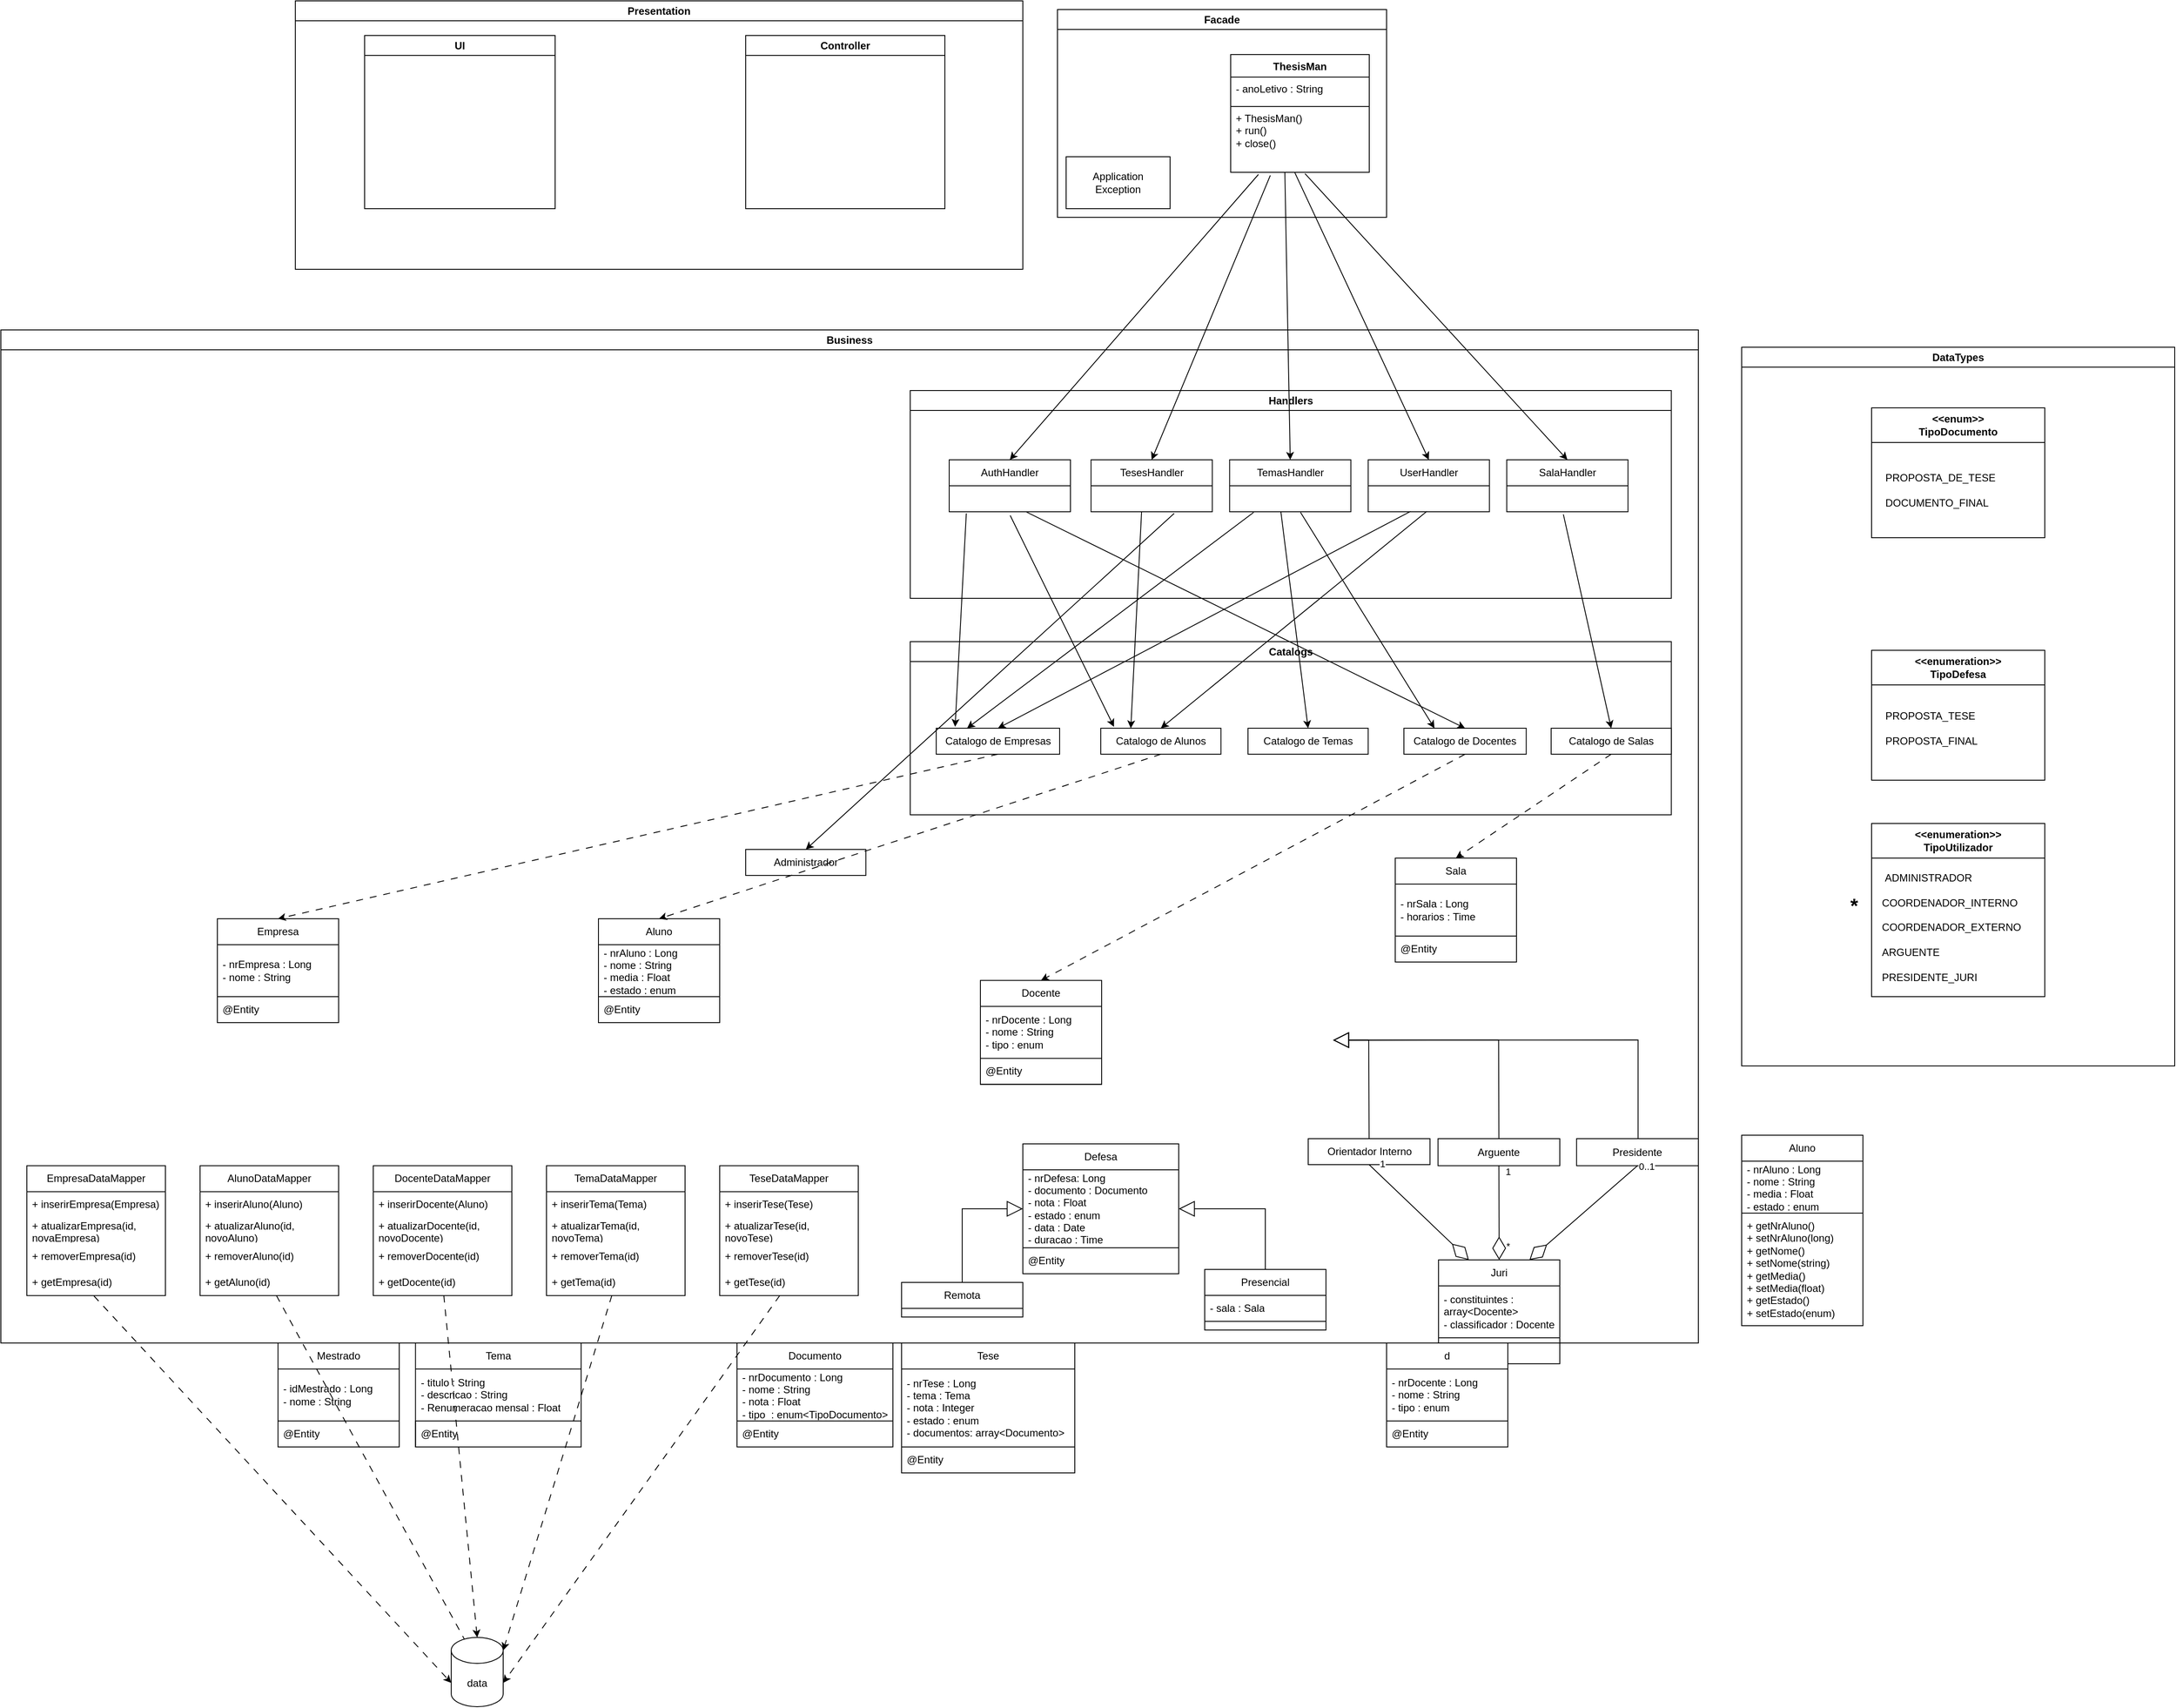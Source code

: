 <?xml version="1.0" encoding="UTF-8"?>
<mxfile version="24.2.1" type="google">
  <diagram id="C5RBs43oDa-KdzZeNtuy" name="Page-1">
    <mxGraphModel dx="2867" dy="1256" grid="1" gridSize="10" guides="1" tooltips="1" connect="1" arrows="1" fold="1" page="1" pageScale="1" pageWidth="827" pageHeight="1169" math="0" shadow="0">
      <root>
        <mxCell id="WIyWlLk6GJQsqaUBKTNV-0" />
        <mxCell id="WIyWlLk6GJQsqaUBKTNV-1" parent="WIyWlLk6GJQsqaUBKTNV-0" />
        <mxCell id="cg7tUdVnF-VotXxQSskF-0" value="Presentation" style="swimlane;whiteSpace=wrap;html=1;startSize=23;" parent="WIyWlLk6GJQsqaUBKTNV-1" vertex="1">
          <mxGeometry x="380" y="30" width="840" height="310" as="geometry" />
        </mxCell>
        <mxCell id="cg7tUdVnF-VotXxQSskF-4" value="UI" style="swimlane;whiteSpace=wrap;html=1;" parent="cg7tUdVnF-VotXxQSskF-0" vertex="1">
          <mxGeometry x="80" y="40" width="220" height="200" as="geometry" />
        </mxCell>
        <mxCell id="cg7tUdVnF-VotXxQSskF-5" value="Controller" style="swimlane;whiteSpace=wrap;html=1;" parent="cg7tUdVnF-VotXxQSskF-0" vertex="1">
          <mxGeometry x="520" y="40" width="230" height="200" as="geometry" />
        </mxCell>
        <mxCell id="cg7tUdVnF-VotXxQSskF-2" value="Business" style="swimlane;whiteSpace=wrap;html=1;" parent="WIyWlLk6GJQsqaUBKTNV-1" vertex="1">
          <mxGeometry x="40" y="410" width="1960" height="1170" as="geometry" />
        </mxCell>
        <mxCell id="un4wLNDL9-NSO7BiMCty-140" value="Administrador" style="rounded=0;whiteSpace=wrap;html=1;" parent="cg7tUdVnF-VotXxQSskF-2" vertex="1">
          <mxGeometry x="860" y="600.0" width="138.75" height="30" as="geometry" />
        </mxCell>
        <mxCell id="un4wLNDL9-NSO7BiMCty-142" value="Orientador Interno" style="rounded=0;whiteSpace=wrap;html=1;" parent="cg7tUdVnF-VotXxQSskF-2" vertex="1">
          <mxGeometry x="1509.52" y="934.0" width="140.62" height="30" as="geometry" />
        </mxCell>
        <mxCell id="un4wLNDL9-NSO7BiMCty-143" value="Arguente" style="whiteSpace=wrap;html=1;" parent="cg7tUdVnF-VotXxQSskF-2" vertex="1">
          <mxGeometry x="1659.38" y="934.0" width="140.62" height="31.25" as="geometry" />
        </mxCell>
        <mxCell id="un4wLNDL9-NSO7BiMCty-150" value="Aluno" style="swimlane;fontStyle=0;childLayout=stackLayout;horizontal=1;startSize=30;horizontalStack=0;resizeParent=1;resizeParentMax=0;resizeLast=0;collapsible=1;marginBottom=0;whiteSpace=wrap;html=1;" parent="cg7tUdVnF-VotXxQSskF-2" vertex="1">
          <mxGeometry x="690" y="680" width="140" height="120" as="geometry" />
        </mxCell>
        <mxCell id="un4wLNDL9-NSO7BiMCty-151" value="- nrAluno : Long&lt;div&gt;- nome : String&lt;br&gt;&lt;/div&gt;&lt;div&gt;- media : Float&lt;/div&gt;&lt;div&gt;- estado : enum&lt;/div&gt;" style="text;strokeColor=none;fillColor=none;align=left;verticalAlign=middle;spacingLeft=4;spacingRight=4;overflow=hidden;points=[[0,0.5],[1,0.5]];portConstraint=eastwest;rotatable=0;whiteSpace=wrap;html=1;" parent="un4wLNDL9-NSO7BiMCty-150" vertex="1">
          <mxGeometry y="30" width="140" height="60" as="geometry" />
        </mxCell>
        <mxCell id="un4wLNDL9-NSO7BiMCty-152" value="@Entity" style="text;strokeColor=default;fillColor=none;align=left;verticalAlign=middle;spacingLeft=4;spacingRight=4;overflow=hidden;points=[[0,0.5],[1,0.5]];portConstraint=eastwest;rotatable=0;whiteSpace=wrap;html=1;" parent="un4wLNDL9-NSO7BiMCty-150" vertex="1">
          <mxGeometry y="90" width="140" height="30" as="geometry" />
        </mxCell>
        <mxCell id="un4wLNDL9-NSO7BiMCty-200" value="" style="endArrow=block;endSize=16;endFill=0;html=1;rounded=0;entryX=1;entryY=0.5;entryDx=0;entryDy=0;exitX=0.5;exitY=0;exitDx=0;exitDy=0;" parent="cg7tUdVnF-VotXxQSskF-2" source="un4wLNDL9-NSO7BiMCty-142" edge="1">
          <mxGeometry width="160" relative="1" as="geometry">
            <mxPoint x="948.75" y="615.25" as="sourcePoint" />
            <mxPoint x="1538.13" y="820.25" as="targetPoint" />
            <Array as="points">
              <mxPoint x="1579.38" y="820.0" />
            </Array>
          </mxGeometry>
        </mxCell>
        <mxCell id="un4wLNDL9-NSO7BiMCty-201" value="" style="endArrow=block;endSize=16;endFill=0;html=1;rounded=0;exitX=0.5;exitY=0;exitDx=0;exitDy=0;entryX=1;entryY=0.5;entryDx=0;entryDy=0;" parent="cg7tUdVnF-VotXxQSskF-2" source="un4wLNDL9-NSO7BiMCty-143" edge="1">
          <mxGeometry width="160" relative="1" as="geometry">
            <mxPoint x="1578.13" y="796.5" as="sourcePoint" />
            <mxPoint x="1538.13" y="820.25" as="targetPoint" />
            <Array as="points">
              <mxPoint x="1729.38" y="820.0" />
            </Array>
          </mxGeometry>
        </mxCell>
        <mxCell id="un4wLNDL9-NSO7BiMCty-235" value="" style="endArrow=block;endSize=16;endFill=0;html=1;rounded=0;entryX=0;entryY=0.5;entryDx=0;entryDy=0;exitX=0.5;exitY=0;exitDx=0;exitDy=0;" parent="cg7tUdVnF-VotXxQSskF-2" source="5E4sveDXwJBhGhA54_ks-21" target="y6I8Ez0Fc16lEV5r8Xa5-22" edge="1">
          <mxGeometry width="160" relative="1" as="geometry">
            <mxPoint x="1110" y="1080" as="sourcePoint" />
            <mxPoint x="1200.62" y="1025" as="targetPoint" />
            <Array as="points">
              <mxPoint x="1110" y="1015" />
            </Array>
          </mxGeometry>
        </mxCell>
        <mxCell id="un4wLNDL9-NSO7BiMCty-236" value="" style="endArrow=block;endSize=16;endFill=0;html=1;rounded=0;exitX=0.5;exitY=0;exitDx=0;exitDy=0;" parent="cg7tUdVnF-VotXxQSskF-2" source="5E4sveDXwJBhGhA54_ks-18" target="y6I8Ez0Fc16lEV5r8Xa5-22" edge="1">
          <mxGeometry width="160" relative="1" as="geometry">
            <mxPoint x="1464.06" y="1080.23" as="sourcePoint" />
            <mxPoint x="1398.75" y="1010" as="targetPoint" />
            <Array as="points">
              <mxPoint x="1460" y="1015" />
            </Array>
          </mxGeometry>
        </mxCell>
        <mxCell id="un4wLNDL9-NSO7BiMCty-261" value="Presidente" style="whiteSpace=wrap;html=1;" parent="cg7tUdVnF-VotXxQSskF-2" vertex="1">
          <mxGeometry x="1819.38" y="934.0" width="140.62" height="31.25" as="geometry" />
        </mxCell>
        <mxCell id="un4wLNDL9-NSO7BiMCty-269" value="" style="endArrow=block;endSize=16;endFill=0;html=1;rounded=0;entryX=1;entryY=0.5;entryDx=0;entryDy=0;exitX=0.5;exitY=0;exitDx=0;exitDy=0;" parent="cg7tUdVnF-VotXxQSskF-2" edge="1">
          <mxGeometry width="160" relative="1" as="geometry">
            <mxPoint x="1890.38" y="934.0" as="sourcePoint" />
            <mxPoint x="1538.13" y="820.25" as="targetPoint" />
            <Array as="points">
              <mxPoint x="1890.38" y="820.0" />
            </Array>
          </mxGeometry>
        </mxCell>
        <mxCell id="un4wLNDL9-NSO7BiMCty-284" value="Handlers" style="swimlane;whiteSpace=wrap;html=1;" parent="cg7tUdVnF-VotXxQSskF-2" vertex="1">
          <mxGeometry x="1050" y="70" width="878.76" height="240" as="geometry" />
        </mxCell>
        <mxCell id="un4wLNDL9-NSO7BiMCty-286" value="AuthHandler" style="swimlane;fontStyle=0;childLayout=stackLayout;horizontal=1;startSize=30;horizontalStack=0;resizeParent=1;resizeParentMax=0;resizeLast=0;collapsible=1;marginBottom=0;whiteSpace=wrap;html=1;" parent="un4wLNDL9-NSO7BiMCty-284" vertex="1">
          <mxGeometry x="45" y="80" width="140" height="60" as="geometry" />
        </mxCell>
        <mxCell id="un4wLNDL9-NSO7BiMCty-288" value="&lt;div&gt;&lt;br&gt;&lt;/div&gt;" style="text;strokeColor=none;fillColor=none;align=left;verticalAlign=middle;spacingLeft=4;spacingRight=4;overflow=hidden;points=[[0,0.5],[1,0.5]];portConstraint=eastwest;rotatable=0;whiteSpace=wrap;html=1;" parent="un4wLNDL9-NSO7BiMCty-286" vertex="1">
          <mxGeometry y="30" width="140" height="30" as="geometry" />
        </mxCell>
        <mxCell id="un4wLNDL9-NSO7BiMCty-292" value="TemasHandler" style="swimlane;fontStyle=0;childLayout=stackLayout;horizontal=1;startSize=30;horizontalStack=0;resizeParent=1;resizeParentMax=0;resizeLast=0;collapsible=1;marginBottom=0;whiteSpace=wrap;html=1;" parent="un4wLNDL9-NSO7BiMCty-284" vertex="1">
          <mxGeometry x="368.76" y="80" width="140" height="60" as="geometry" />
        </mxCell>
        <mxCell id="un4wLNDL9-NSO7BiMCty-293" value="&lt;div&gt;&lt;br&gt;&lt;/div&gt;" style="text;strokeColor=none;fillColor=none;align=left;verticalAlign=middle;spacingLeft=4;spacingRight=4;overflow=hidden;points=[[0,0.5],[1,0.5]];portConstraint=eastwest;rotatable=0;whiteSpace=wrap;html=1;" parent="un4wLNDL9-NSO7BiMCty-292" vertex="1">
          <mxGeometry y="30" width="140" height="30" as="geometry" />
        </mxCell>
        <mxCell id="un4wLNDL9-NSO7BiMCty-299" value="TesesHandler" style="swimlane;fontStyle=0;childLayout=stackLayout;horizontal=1;startSize=30;horizontalStack=0;resizeParent=1;resizeParentMax=0;resizeLast=0;collapsible=1;marginBottom=0;whiteSpace=wrap;html=1;" parent="un4wLNDL9-NSO7BiMCty-284" vertex="1">
          <mxGeometry x="208.76" y="80" width="140" height="60" as="geometry" />
        </mxCell>
        <mxCell id="un4wLNDL9-NSO7BiMCty-300" value="&lt;div&gt;&lt;br&gt;&lt;/div&gt;" style="text;strokeColor=none;fillColor=none;align=left;verticalAlign=middle;spacingLeft=4;spacingRight=4;overflow=hidden;points=[[0,0.5],[1,0.5]];portConstraint=eastwest;rotatable=0;whiteSpace=wrap;html=1;" parent="un4wLNDL9-NSO7BiMCty-299" vertex="1">
          <mxGeometry y="30" width="140" height="30" as="geometry" />
        </mxCell>
        <mxCell id="un4wLNDL9-NSO7BiMCty-304" value="UserHandler" style="swimlane;fontStyle=0;childLayout=stackLayout;horizontal=1;startSize=30;horizontalStack=0;resizeParent=1;resizeParentMax=0;resizeLast=0;collapsible=1;marginBottom=0;whiteSpace=wrap;html=1;" parent="un4wLNDL9-NSO7BiMCty-284" vertex="1">
          <mxGeometry x="528.76" y="80" width="140" height="60" as="geometry" />
        </mxCell>
        <mxCell id="un4wLNDL9-NSO7BiMCty-305" value="&lt;div&gt;&lt;br&gt;&lt;/div&gt;" style="text;strokeColor=none;fillColor=none;align=left;verticalAlign=middle;spacingLeft=4;spacingRight=4;overflow=hidden;points=[[0,0.5],[1,0.5]];portConstraint=eastwest;rotatable=0;whiteSpace=wrap;html=1;" parent="un4wLNDL9-NSO7BiMCty-304" vertex="1">
          <mxGeometry y="30" width="140" height="30" as="geometry" />
        </mxCell>
        <mxCell id="un4wLNDL9-NSO7BiMCty-306" value="SalaHandler" style="swimlane;fontStyle=0;childLayout=stackLayout;horizontal=1;startSize=30;horizontalStack=0;resizeParent=1;resizeParentMax=0;resizeLast=0;collapsible=1;marginBottom=0;whiteSpace=wrap;html=1;" parent="un4wLNDL9-NSO7BiMCty-284" vertex="1">
          <mxGeometry x="688.76" y="80" width="140" height="60" as="geometry" />
        </mxCell>
        <mxCell id="un4wLNDL9-NSO7BiMCty-307" value="&lt;div&gt;&lt;br&gt;&lt;/div&gt;" style="text;strokeColor=none;fillColor=none;align=left;verticalAlign=middle;spacingLeft=4;spacingRight=4;overflow=hidden;points=[[0,0.5],[1,0.5]];portConstraint=eastwest;rotatable=0;whiteSpace=wrap;html=1;" parent="un4wLNDL9-NSO7BiMCty-306" vertex="1">
          <mxGeometry y="30" width="140" height="30" as="geometry" />
        </mxCell>
        <mxCell id="un4wLNDL9-NSO7BiMCty-315" value="Catalogs" style="swimlane;whiteSpace=wrap;html=1;" parent="cg7tUdVnF-VotXxQSskF-2" vertex="1">
          <mxGeometry x="1050" y="360" width="878.76" height="200" as="geometry" />
        </mxCell>
        <mxCell id="un4wLNDL9-NSO7BiMCty-144" value="Catalogo de Empresas" style="whiteSpace=wrap;html=1;" parent="un4wLNDL9-NSO7BiMCty-315" vertex="1">
          <mxGeometry x="30" y="100.0" width="142.5" height="30" as="geometry" />
        </mxCell>
        <mxCell id="un4wLNDL9-NSO7BiMCty-149" value="Catalogo de Alunos" style="whiteSpace=wrap;html=1;" parent="un4wLNDL9-NSO7BiMCty-315" vertex="1">
          <mxGeometry x="220" y="100.0" width="138.75" height="30" as="geometry" />
        </mxCell>
        <mxCell id="un4wLNDL9-NSO7BiMCty-193" value="Catalogo de Salas" style="whiteSpace=wrap;html=1;" parent="un4wLNDL9-NSO7BiMCty-315" vertex="1">
          <mxGeometry x="740.01" y="100.0" width="138.75" height="30" as="geometry" />
        </mxCell>
        <mxCell id="un4wLNDL9-NSO7BiMCty-141" value="Catalogo de Docentes" style="rounded=0;whiteSpace=wrap;html=1;" parent="un4wLNDL9-NSO7BiMCty-315" vertex="1">
          <mxGeometry x="570" y="100.0" width="141.25" height="30" as="geometry" />
        </mxCell>
        <mxCell id="5E4sveDXwJBhGhA54_ks-47" value="Catalogo de Temas" style="whiteSpace=wrap;html=1;" parent="un4wLNDL9-NSO7BiMCty-315" vertex="1">
          <mxGeometry x="390" y="100.0" width="138.75" height="30" as="geometry" />
        </mxCell>
        <mxCell id="zyDIfkvyRvKkp64kOroX-0" value="" style="endArrow=classic;html=1;rounded=0;exitX=0.35;exitY=0.984;exitDx=0;exitDy=0;exitPerimeter=0;entryX=0.5;entryY=0;entryDx=0;entryDy=0;" parent="cg7tUdVnF-VotXxQSskF-2" source="un4wLNDL9-NSO7BiMCty-305" target="un4wLNDL9-NSO7BiMCty-144" edge="1">
          <mxGeometry width="50" height="50" relative="1" as="geometry">
            <mxPoint x="320" y="360" as="sourcePoint" />
            <mxPoint x="370" y="310" as="targetPoint" />
          </mxGeometry>
        </mxCell>
        <mxCell id="zyDIfkvyRvKkp64kOroX-1" value="" style="endArrow=classic;html=1;rounded=0;exitX=0.484;exitY=0.984;exitDx=0;exitDy=0;exitPerimeter=0;entryX=0.5;entryY=0;entryDx=0;entryDy=0;" parent="cg7tUdVnF-VotXxQSskF-2" source="un4wLNDL9-NSO7BiMCty-305" target="un4wLNDL9-NSO7BiMCty-149" edge="1">
          <mxGeometry width="50" height="50" relative="1" as="geometry">
            <mxPoint x="360" y="390" as="sourcePoint" />
            <mxPoint x="410" y="340" as="targetPoint" />
          </mxGeometry>
        </mxCell>
        <mxCell id="zyDIfkvyRvKkp64kOroX-2" value="" style="endArrow=classic;html=1;rounded=0;exitX=0.467;exitY=1.102;exitDx=0;exitDy=0;exitPerimeter=0;entryX=0.5;entryY=0;entryDx=0;entryDy=0;" parent="cg7tUdVnF-VotXxQSskF-2" source="un4wLNDL9-NSO7BiMCty-307" target="un4wLNDL9-NSO7BiMCty-193" edge="1">
          <mxGeometry width="50" height="50" relative="1" as="geometry">
            <mxPoint x="330" y="360" as="sourcePoint" />
            <mxPoint x="380" y="310" as="targetPoint" />
          </mxGeometry>
        </mxCell>
        <mxCell id="zyDIfkvyRvKkp64kOroX-3" value="" style="endArrow=classic;html=1;rounded=0;entryX=0.5;entryY=0;entryDx=0;entryDy=0;exitX=0.639;exitY=1.013;exitDx=0;exitDy=0;exitPerimeter=0;" parent="cg7tUdVnF-VotXxQSskF-2" target="un4wLNDL9-NSO7BiMCty-141" edge="1" source="un4wLNDL9-NSO7BiMCty-288">
          <mxGeometry width="50" height="50" relative="1" as="geometry">
            <mxPoint x="1180" y="260" as="sourcePoint" />
            <mxPoint x="370" y="230" as="targetPoint" />
          </mxGeometry>
        </mxCell>
        <mxCell id="zyDIfkvyRvKkp64kOroX-4" value="" style="endArrow=classic;html=1;rounded=0;exitX=0.585;exitY=1.024;exitDx=0;exitDy=0;exitPerimeter=0;entryX=0.25;entryY=0;entryDx=0;entryDy=0;" parent="cg7tUdVnF-VotXxQSskF-2" source="un4wLNDL9-NSO7BiMCty-293" target="un4wLNDL9-NSO7BiMCty-141" edge="1">
          <mxGeometry width="50" height="50" relative="1" as="geometry">
            <mxPoint x="370" y="290" as="sourcePoint" />
            <mxPoint x="420" y="240" as="targetPoint" />
          </mxGeometry>
        </mxCell>
        <mxCell id="zyDIfkvyRvKkp64kOroX-5" value="" style="endArrow=classic;html=1;rounded=0;exitX=0.198;exitY=1.024;exitDx=0;exitDy=0;exitPerimeter=0;entryX=0.25;entryY=0;entryDx=0;entryDy=0;" parent="cg7tUdVnF-VotXxQSskF-2" source="un4wLNDL9-NSO7BiMCty-293" target="un4wLNDL9-NSO7BiMCty-144" edge="1">
          <mxGeometry width="50" height="50" relative="1" as="geometry">
            <mxPoint x="290" y="320" as="sourcePoint" />
            <mxPoint x="340" y="270" as="targetPoint" />
          </mxGeometry>
        </mxCell>
        <mxCell id="zyDIfkvyRvKkp64kOroX-6" value="" style="endArrow=classic;html=1;rounded=0;exitX=0.686;exitY=1.063;exitDx=0;exitDy=0;exitPerimeter=0;entryX=0.5;entryY=0;entryDx=0;entryDy=0;" parent="cg7tUdVnF-VotXxQSskF-2" source="un4wLNDL9-NSO7BiMCty-300" target="un4wLNDL9-NSO7BiMCty-140" edge="1">
          <mxGeometry width="50" height="50" relative="1" as="geometry">
            <mxPoint x="240" y="330" as="sourcePoint" />
            <mxPoint x="290" y="280" as="targetPoint" />
          </mxGeometry>
        </mxCell>
        <mxCell id="zyDIfkvyRvKkp64kOroX-7" value="" style="endArrow=classic;html=1;rounded=0;exitX=0.417;exitY=0.984;exitDx=0;exitDy=0;exitPerimeter=0;entryX=0.25;entryY=0;entryDx=0;entryDy=0;" parent="cg7tUdVnF-VotXxQSskF-2" source="un4wLNDL9-NSO7BiMCty-300" target="un4wLNDL9-NSO7BiMCty-149" edge="1">
          <mxGeometry width="50" height="50" relative="1" as="geometry">
            <mxPoint x="220" y="320" as="sourcePoint" />
            <mxPoint x="270" y="270" as="targetPoint" />
          </mxGeometry>
        </mxCell>
        <mxCell id="zyDIfkvyRvKkp64kOroX-8" value="" style="endArrow=classic;html=1;rounded=0;entryX=0.153;entryY=-0.055;entryDx=0;entryDy=0;entryPerimeter=0;exitX=0.141;exitY=1.063;exitDx=0;exitDy=0;exitPerimeter=0;" parent="cg7tUdVnF-VotXxQSskF-2" source="un4wLNDL9-NSO7BiMCty-288" target="un4wLNDL9-NSO7BiMCty-144" edge="1">
          <mxGeometry width="50" height="50" relative="1" as="geometry">
            <mxPoint x="480" y="260" as="sourcePoint" />
            <mxPoint x="310" y="260" as="targetPoint" />
          </mxGeometry>
        </mxCell>
        <mxCell id="zyDIfkvyRvKkp64kOroX-9" value="" style="endArrow=classic;html=1;rounded=0;exitX=0.503;exitY=1.141;exitDx=0;exitDy=0;exitPerimeter=0;entryX=0.11;entryY=-0.055;entryDx=0;entryDy=0;entryPerimeter=0;" parent="cg7tUdVnF-VotXxQSskF-2" source="un4wLNDL9-NSO7BiMCty-288" target="un4wLNDL9-NSO7BiMCty-149" edge="1">
          <mxGeometry width="50" height="50" relative="1" as="geometry">
            <mxPoint x="310" y="340" as="sourcePoint" />
            <mxPoint x="360" y="290" as="targetPoint" />
          </mxGeometry>
        </mxCell>
        <mxCell id="5E4sveDXwJBhGhA54_ks-15" value="Sala" style="swimlane;fontStyle=0;childLayout=stackLayout;horizontal=1;startSize=30;horizontalStack=0;resizeParent=1;resizeParentMax=0;resizeLast=0;collapsible=1;marginBottom=0;whiteSpace=wrap;html=1;" parent="cg7tUdVnF-VotXxQSskF-2" vertex="1">
          <mxGeometry x="1610" y="610" width="140" height="120" as="geometry" />
        </mxCell>
        <mxCell id="5E4sveDXwJBhGhA54_ks-16" value="- nrSala : Long&lt;div&gt;- horarios : Time&lt;/div&gt;" style="text;strokeColor=none;fillColor=none;align=left;verticalAlign=middle;spacingLeft=4;spacingRight=4;overflow=hidden;points=[[0,0.5],[1,0.5]];portConstraint=eastwest;rotatable=0;whiteSpace=wrap;html=1;" parent="5E4sveDXwJBhGhA54_ks-15" vertex="1">
          <mxGeometry y="30" width="140" height="60" as="geometry" />
        </mxCell>
        <mxCell id="5E4sveDXwJBhGhA54_ks-17" value="@Entity" style="text;strokeColor=default;fillColor=none;align=left;verticalAlign=middle;spacingLeft=4;spacingRight=4;overflow=hidden;points=[[0,0.5],[1,0.5]];portConstraint=eastwest;rotatable=0;whiteSpace=wrap;html=1;" parent="5E4sveDXwJBhGhA54_ks-15" vertex="1">
          <mxGeometry y="90" width="140" height="30" as="geometry" />
        </mxCell>
        <mxCell id="y6I8Ez0Fc16lEV5r8Xa5-21" value="Defesa" style="swimlane;fontStyle=0;childLayout=stackLayout;horizontal=1;startSize=30;horizontalStack=0;resizeParent=1;resizeParentMax=0;resizeLast=0;collapsible=1;marginBottom=0;whiteSpace=wrap;html=1;" parent="cg7tUdVnF-VotXxQSskF-2" vertex="1">
          <mxGeometry x="1180" y="940" width="180" height="150" as="geometry" />
        </mxCell>
        <mxCell id="y6I8Ez0Fc16lEV5r8Xa5-22" value="- nrDefesa: Long&lt;div&gt;- documento : Documento&lt;br&gt;&lt;/div&gt;&lt;div&gt;- nota : Float&lt;/div&gt;&lt;div&gt;- estado : enum&lt;/div&gt;&lt;div&gt;- data : Date&lt;/div&gt;&lt;div&gt;- duracao : Time&lt;/div&gt;" style="text;strokeColor=none;fillColor=none;align=left;verticalAlign=middle;spacingLeft=4;spacingRight=4;overflow=hidden;points=[[0,0.5],[1,0.5]];portConstraint=eastwest;rotatable=0;whiteSpace=wrap;html=1;" parent="y6I8Ez0Fc16lEV5r8Xa5-21" vertex="1">
          <mxGeometry y="30" width="180" height="90" as="geometry" />
        </mxCell>
        <mxCell id="y6I8Ez0Fc16lEV5r8Xa5-23" value="@Entity" style="text;strokeColor=default;fillColor=none;align=left;verticalAlign=middle;spacingLeft=4;spacingRight=4;overflow=hidden;points=[[0,0.5],[1,0.5]];portConstraint=eastwest;rotatable=0;whiteSpace=wrap;html=1;" parent="y6I8Ez0Fc16lEV5r8Xa5-21" vertex="1">
          <mxGeometry y="120" width="180" height="30" as="geometry" />
        </mxCell>
        <mxCell id="5E4sveDXwJBhGhA54_ks-18" value="Presencial" style="swimlane;fontStyle=0;childLayout=stackLayout;horizontal=1;startSize=30;horizontalStack=0;resizeParent=1;resizeParentMax=0;resizeLast=0;collapsible=1;marginBottom=0;whiteSpace=wrap;html=1;" parent="cg7tUdVnF-VotXxQSskF-2" vertex="1">
          <mxGeometry x="1390" y="1085" width="140" height="70" as="geometry" />
        </mxCell>
        <mxCell id="5E4sveDXwJBhGhA54_ks-19" value="- sala : Sala" style="text;strokeColor=none;fillColor=none;align=left;verticalAlign=middle;spacingLeft=4;spacingRight=4;overflow=hidden;points=[[0,0.5],[1,0.5]];portConstraint=eastwest;rotatable=0;whiteSpace=wrap;html=1;" parent="5E4sveDXwJBhGhA54_ks-18" vertex="1">
          <mxGeometry y="30" width="140" height="30" as="geometry" />
        </mxCell>
        <mxCell id="5E4sveDXwJBhGhA54_ks-20" value="" style="text;strokeColor=default;fillColor=none;align=left;verticalAlign=middle;spacingLeft=4;spacingRight=4;overflow=hidden;points=[[0,0.5],[1,0.5]];portConstraint=eastwest;rotatable=0;whiteSpace=wrap;html=1;" parent="5E4sveDXwJBhGhA54_ks-18" vertex="1">
          <mxGeometry y="60" width="140" height="10" as="geometry" />
        </mxCell>
        <mxCell id="5E4sveDXwJBhGhA54_ks-21" value="Remota" style="swimlane;fontStyle=0;childLayout=stackLayout;horizontal=1;startSize=30;horizontalStack=0;resizeParent=1;resizeParentMax=0;resizeLast=0;collapsible=1;marginBottom=0;whiteSpace=wrap;html=1;" parent="cg7tUdVnF-VotXxQSskF-2" vertex="1">
          <mxGeometry x="1040" y="1100" width="140" height="40" as="geometry" />
        </mxCell>
        <mxCell id="5E4sveDXwJBhGhA54_ks-23" value="" style="text;strokeColor=default;fillColor=none;align=left;verticalAlign=middle;spacingLeft=4;spacingRight=4;overflow=hidden;points=[[0,0.5],[1,0.5]];portConstraint=eastwest;rotatable=0;whiteSpace=wrap;html=1;" parent="5E4sveDXwJBhGhA54_ks-21" vertex="1">
          <mxGeometry y="30" width="140" height="10" as="geometry" />
        </mxCell>
        <mxCell id="5E4sveDXwJBhGhA54_ks-24" value="Juri" style="swimlane;fontStyle=0;childLayout=stackLayout;horizontal=1;startSize=30;horizontalStack=0;resizeParent=1;resizeParentMax=0;resizeLast=0;collapsible=1;marginBottom=0;whiteSpace=wrap;html=1;" parent="cg7tUdVnF-VotXxQSskF-2" vertex="1">
          <mxGeometry x="1660" y="1074" width="140" height="120" as="geometry" />
        </mxCell>
        <mxCell id="5E4sveDXwJBhGhA54_ks-25" value="- constituintes : array&amp;lt;Docente&amp;gt;&lt;div&gt;- classificador : Docente&lt;/div&gt;" style="text;strokeColor=none;fillColor=none;align=left;verticalAlign=middle;spacingLeft=4;spacingRight=4;overflow=hidden;points=[[0,0.5],[1,0.5]];portConstraint=eastwest;rotatable=0;whiteSpace=wrap;html=1;" parent="5E4sveDXwJBhGhA54_ks-24" vertex="1">
          <mxGeometry y="30" width="140" height="60" as="geometry" />
        </mxCell>
        <mxCell id="5E4sveDXwJBhGhA54_ks-26" value="@Entity" style="text;strokeColor=default;fillColor=none;align=left;verticalAlign=middle;spacingLeft=4;spacingRight=4;overflow=hidden;points=[[0,0.5],[1,0.5]];portConstraint=eastwest;rotatable=0;whiteSpace=wrap;html=1;" parent="5E4sveDXwJBhGhA54_ks-24" vertex="1">
          <mxGeometry y="90" width="140" height="30" as="geometry" />
        </mxCell>
        <mxCell id="5E4sveDXwJBhGhA54_ks-28" value="" style="endArrow=diamondThin;endFill=0;endSize=24;html=1;rounded=0;exitX=0.5;exitY=1;exitDx=0;exitDy=0;entryX=0.5;entryY=0;entryDx=0;entryDy=0;" parent="cg7tUdVnF-VotXxQSskF-2" source="un4wLNDL9-NSO7BiMCty-143" target="5E4sveDXwJBhGhA54_ks-24" edge="1">
          <mxGeometry width="160" relative="1" as="geometry">
            <mxPoint x="1729.69" y="979.5" as="sourcePoint" />
            <mxPoint x="1729.38" y="1154" as="targetPoint" />
          </mxGeometry>
        </mxCell>
        <mxCell id="5E4sveDXwJBhGhA54_ks-29" value="1" style="edgeLabel;html=1;align=center;verticalAlign=middle;resizable=0;points=[];" parent="5E4sveDXwJBhGhA54_ks-28" vertex="1" connectable="0">
          <mxGeometry x="-0.903" relative="1" as="geometry">
            <mxPoint x="10" y="1" as="offset" />
          </mxGeometry>
        </mxCell>
        <mxCell id="5E4sveDXwJBhGhA54_ks-30" value="*" style="edgeLabel;html=1;align=center;verticalAlign=middle;resizable=0;points=[];" parent="5E4sveDXwJBhGhA54_ks-28" vertex="1" connectable="0">
          <mxGeometry x="0.634" relative="1" as="geometry">
            <mxPoint x="10" y="4" as="offset" />
          </mxGeometry>
        </mxCell>
        <mxCell id="5E4sveDXwJBhGhA54_ks-31" value="" style="endArrow=diamondThin;endFill=0;endSize=24;html=1;rounded=0;exitX=0.5;exitY=1;exitDx=0;exitDy=0;entryX=0.25;entryY=0;entryDx=0;entryDy=0;" parent="cg7tUdVnF-VotXxQSskF-2" source="un4wLNDL9-NSO7BiMCty-142" target="5E4sveDXwJBhGhA54_ks-24" edge="1">
          <mxGeometry width="160" relative="1" as="geometry">
            <mxPoint x="1569.69" y="979.5" as="sourcePoint" />
            <mxPoint x="1729.69" y="1168.5" as="targetPoint" />
            <Array as="points" />
          </mxGeometry>
        </mxCell>
        <mxCell id="5E4sveDXwJBhGhA54_ks-32" value="1" style="edgeLabel;html=1;align=center;verticalAlign=middle;resizable=0;points=[];" parent="5E4sveDXwJBhGhA54_ks-31" vertex="1" connectable="0">
          <mxGeometry x="-0.903" relative="1" as="geometry">
            <mxPoint x="9" y="-6" as="offset" />
          </mxGeometry>
        </mxCell>
        <mxCell id="5E4sveDXwJBhGhA54_ks-33" value="" style="endArrow=diamondThin;endFill=0;endSize=24;html=1;rounded=0;exitX=0.5;exitY=1;exitDx=0;exitDy=0;entryX=0.75;entryY=0;entryDx=0;entryDy=0;" parent="cg7tUdVnF-VotXxQSskF-2" source="un4wLNDL9-NSO7BiMCty-261" target="5E4sveDXwJBhGhA54_ks-24" edge="1">
          <mxGeometry width="160" relative="1" as="geometry">
            <mxPoint x="1889.69" y="979.5" as="sourcePoint" />
            <mxPoint x="1729.69" y="1168.5" as="targetPoint" />
            <Array as="points" />
          </mxGeometry>
        </mxCell>
        <mxCell id="5E4sveDXwJBhGhA54_ks-34" value="0..1" style="edgeLabel;html=1;align=center;verticalAlign=middle;resizable=0;points=[];" parent="5E4sveDXwJBhGhA54_ks-33" vertex="1" connectable="0">
          <mxGeometry x="-0.903" relative="1" as="geometry">
            <mxPoint x="16" y="-5" as="offset" />
          </mxGeometry>
        </mxCell>
        <mxCell id="5E4sveDXwJBhGhA54_ks-37" value="" style="endArrow=classic;html=1;rounded=0;exitX=0.5;exitY=1;exitDx=0;exitDy=0;entryX=0.5;entryY=0;entryDx=0;entryDy=0;dashed=1;dashPattern=8 8;" parent="cg7tUdVnF-VotXxQSskF-2" source="un4wLNDL9-NSO7BiMCty-149" target="un4wLNDL9-NSO7BiMCty-150" edge="1">
          <mxGeometry width="50" height="50" relative="1" as="geometry">
            <mxPoint x="1065" y="500" as="sourcePoint" />
            <mxPoint x="787" y="710" as="targetPoint" />
          </mxGeometry>
        </mxCell>
        <mxCell id="y6I8Ez0Fc16lEV5r8Xa5-12" value="Empresa" style="swimlane;fontStyle=0;childLayout=stackLayout;horizontal=1;startSize=30;horizontalStack=0;resizeParent=1;resizeParentMax=0;resizeLast=0;collapsible=1;marginBottom=0;whiteSpace=wrap;html=1;" parent="cg7tUdVnF-VotXxQSskF-2" vertex="1">
          <mxGeometry x="250" y="680" width="140" height="120" as="geometry" />
        </mxCell>
        <mxCell id="y6I8Ez0Fc16lEV5r8Xa5-13" value="- nrEmpresa : Long&lt;div&gt;- nome : String&lt;/div&gt;" style="text;strokeColor=none;fillColor=none;align=left;verticalAlign=middle;spacingLeft=4;spacingRight=4;overflow=hidden;points=[[0,0.5],[1,0.5]];portConstraint=eastwest;rotatable=0;whiteSpace=wrap;html=1;" parent="y6I8Ez0Fc16lEV5r8Xa5-12" vertex="1">
          <mxGeometry y="30" width="140" height="60" as="geometry" />
        </mxCell>
        <mxCell id="y6I8Ez0Fc16lEV5r8Xa5-14" value="@Entity" style="text;strokeColor=default;fillColor=none;align=left;verticalAlign=middle;spacingLeft=4;spacingRight=4;overflow=hidden;points=[[0,0.5],[1,0.5]];portConstraint=eastwest;rotatable=0;whiteSpace=wrap;html=1;" parent="y6I8Ez0Fc16lEV5r8Xa5-12" vertex="1">
          <mxGeometry y="90" width="140" height="30" as="geometry" />
        </mxCell>
        <mxCell id="5E4sveDXwJBhGhA54_ks-38" value="" style="endArrow=classic;html=1;rounded=0;exitX=0.5;exitY=1;exitDx=0;exitDy=0;entryX=0.5;entryY=0;entryDx=0;entryDy=0;dashed=1;dashPattern=8 8;" parent="cg7tUdVnF-VotXxQSskF-2" source="un4wLNDL9-NSO7BiMCty-144" target="y6I8Ez0Fc16lEV5r8Xa5-12" edge="1">
          <mxGeometry width="50" height="50" relative="1" as="geometry">
            <mxPoint x="770" y="520" as="sourcePoint" />
            <mxPoint x="771" y="651" as="targetPoint" />
          </mxGeometry>
        </mxCell>
        <mxCell id="y6I8Ez0Fc16lEV5r8Xa5-24" value="Docente" style="swimlane;fontStyle=0;childLayout=stackLayout;horizontal=1;startSize=30;horizontalStack=0;resizeParent=1;resizeParentMax=0;resizeLast=0;collapsible=1;marginBottom=0;whiteSpace=wrap;html=1;" parent="cg7tUdVnF-VotXxQSskF-2" vertex="1">
          <mxGeometry x="1131" y="751.25" width="140" height="120" as="geometry" />
        </mxCell>
        <mxCell id="y6I8Ez0Fc16lEV5r8Xa5-25" value="- nrDocente : Long&lt;div&gt;- nome : String&lt;/div&gt;&lt;div&gt;- tipo : enum&lt;/div&gt;" style="text;strokeColor=none;fillColor=none;align=left;verticalAlign=middle;spacingLeft=4;spacingRight=4;overflow=hidden;points=[[0,0.5],[1,0.5]];portConstraint=eastwest;rotatable=0;whiteSpace=wrap;html=1;" parent="y6I8Ez0Fc16lEV5r8Xa5-24" vertex="1">
          <mxGeometry y="30" width="140" height="60" as="geometry" />
        </mxCell>
        <mxCell id="y6I8Ez0Fc16lEV5r8Xa5-26" value="@Entity" style="text;strokeColor=default;fillColor=none;align=left;verticalAlign=middle;spacingLeft=4;spacingRight=4;overflow=hidden;points=[[0,0.5],[1,0.5]];portConstraint=eastwest;rotatable=0;whiteSpace=wrap;html=1;" parent="y6I8Ez0Fc16lEV5r8Xa5-24" vertex="1">
          <mxGeometry y="90" width="140" height="30" as="geometry" />
        </mxCell>
        <mxCell id="5E4sveDXwJBhGhA54_ks-40" value="" style="endArrow=classic;html=1;rounded=0;exitX=0.5;exitY=1;exitDx=0;exitDy=0;entryX=0.5;entryY=0;entryDx=0;entryDy=0;dashed=1;dashPattern=8 8;" parent="cg7tUdVnF-VotXxQSskF-2" source="un4wLNDL9-NSO7BiMCty-141" target="y6I8Ez0Fc16lEV5r8Xa5-24" edge="1">
          <mxGeometry width="50" height="50" relative="1" as="geometry">
            <mxPoint x="1269.5" y="490" as="sourcePoint" />
            <mxPoint x="1270.5" y="621" as="targetPoint" />
          </mxGeometry>
        </mxCell>
        <mxCell id="5E4sveDXwJBhGhA54_ks-41" value="" style="endArrow=classic;html=1;rounded=0;exitX=0.5;exitY=1;exitDx=0;exitDy=0;entryX=0.5;entryY=0;entryDx=0;entryDy=0;dashed=1;dashPattern=8 8;" parent="cg7tUdVnF-VotXxQSskF-2" source="un4wLNDL9-NSO7BiMCty-193" target="5E4sveDXwJBhGhA54_ks-15" edge="1">
          <mxGeometry width="50" height="50" relative="1" as="geometry">
            <mxPoint x="1368.89" y="510" as="sourcePoint" />
            <mxPoint x="1368.89" y="620" as="targetPoint" />
          </mxGeometry>
        </mxCell>
        <mxCell id="5E4sveDXwJBhGhA54_ks-49" value="" style="endArrow=classic;html=1;rounded=0;exitX=0.423;exitY=1.005;exitDx=0;exitDy=0;exitPerimeter=0;entryX=0.5;entryY=0;entryDx=0;entryDy=0;" parent="cg7tUdVnF-VotXxQSskF-2" source="un4wLNDL9-NSO7BiMCty-293" target="5E4sveDXwJBhGhA54_ks-47" edge="1">
          <mxGeometry width="50" height="50" relative="1" as="geometry">
            <mxPoint x="1021" y="271" as="sourcePoint" />
            <mxPoint x="1175" y="480" as="targetPoint" />
          </mxGeometry>
        </mxCell>
        <mxCell id="zyDIfkvyRvKkp64kOroX-16" value="AlunoDataMapper" style="swimlane;fontStyle=0;childLayout=stackLayout;horizontal=1;startSize=30;horizontalStack=0;resizeParent=1;resizeParentMax=0;resizeLast=0;collapsible=1;marginBottom=0;whiteSpace=wrap;html=1;" parent="cg7tUdVnF-VotXxQSskF-2" vertex="1">
          <mxGeometry x="230" y="965.25" width="160" height="150" as="geometry" />
        </mxCell>
        <mxCell id="zyDIfkvyRvKkp64kOroX-17" value="+ inserirAluno(Aluno)" style="text;strokeColor=none;fillColor=none;align=left;verticalAlign=middle;spacingLeft=4;spacingRight=4;overflow=hidden;points=[[0,0.5],[1,0.5]];portConstraint=eastwest;rotatable=0;whiteSpace=wrap;html=1;" parent="zyDIfkvyRvKkp64kOroX-16" vertex="1">
          <mxGeometry y="30" width="160" height="30" as="geometry" />
        </mxCell>
        <mxCell id="zyDIfkvyRvKkp64kOroX-18" value="+ atualizarAluno(id, novoAluno)" style="text;strokeColor=none;fillColor=none;align=left;verticalAlign=middle;spacingLeft=4;spacingRight=4;overflow=hidden;points=[[0,0.5],[1,0.5]];portConstraint=eastwest;rotatable=0;whiteSpace=wrap;html=1;" parent="zyDIfkvyRvKkp64kOroX-16" vertex="1">
          <mxGeometry y="60" width="160" height="30" as="geometry" />
        </mxCell>
        <mxCell id="zyDIfkvyRvKkp64kOroX-19" value="+ removerAluno(id)" style="text;strokeColor=none;fillColor=none;align=left;verticalAlign=middle;spacingLeft=4;spacingRight=4;overflow=hidden;points=[[0,0.5],[1,0.5]];portConstraint=eastwest;rotatable=0;whiteSpace=wrap;html=1;" parent="zyDIfkvyRvKkp64kOroX-16" vertex="1">
          <mxGeometry y="90" width="160" height="30" as="geometry" />
        </mxCell>
        <mxCell id="zyDIfkvyRvKkp64kOroX-20" value="+ getAluno(id)" style="text;strokeColor=none;fillColor=none;align=left;verticalAlign=middle;spacingLeft=4;spacingRight=4;overflow=hidden;points=[[0,0.5],[1,0.5]];portConstraint=eastwest;rotatable=0;whiteSpace=wrap;html=1;" parent="zyDIfkvyRvKkp64kOroX-16" vertex="1">
          <mxGeometry y="120" width="160" height="30" as="geometry" />
        </mxCell>
        <mxCell id="zyDIfkvyRvKkp64kOroX-21" value="TemaDataMapper" style="swimlane;fontStyle=0;childLayout=stackLayout;horizontal=1;startSize=30;horizontalStack=0;resizeParent=1;resizeParentMax=0;resizeLast=0;collapsible=1;marginBottom=0;whiteSpace=wrap;html=1;" parent="cg7tUdVnF-VotXxQSskF-2" vertex="1">
          <mxGeometry x="630" y="965.25" width="160" height="150" as="geometry" />
        </mxCell>
        <mxCell id="zyDIfkvyRvKkp64kOroX-22" value="+ inserirTema(Tema)" style="text;strokeColor=none;fillColor=none;align=left;verticalAlign=middle;spacingLeft=4;spacingRight=4;overflow=hidden;points=[[0,0.5],[1,0.5]];portConstraint=eastwest;rotatable=0;whiteSpace=wrap;html=1;" parent="zyDIfkvyRvKkp64kOroX-21" vertex="1">
          <mxGeometry y="30" width="160" height="30" as="geometry" />
        </mxCell>
        <mxCell id="zyDIfkvyRvKkp64kOroX-23" value="+ atualizarTema(id, novoTema)" style="text;strokeColor=none;fillColor=none;align=left;verticalAlign=middle;spacingLeft=4;spacingRight=4;overflow=hidden;points=[[0,0.5],[1,0.5]];portConstraint=eastwest;rotatable=0;whiteSpace=wrap;html=1;" parent="zyDIfkvyRvKkp64kOroX-21" vertex="1">
          <mxGeometry y="60" width="160" height="30" as="geometry" />
        </mxCell>
        <mxCell id="zyDIfkvyRvKkp64kOroX-24" value="+ removerTema(id)" style="text;strokeColor=none;fillColor=none;align=left;verticalAlign=middle;spacingLeft=4;spacingRight=4;overflow=hidden;points=[[0,0.5],[1,0.5]];portConstraint=eastwest;rotatable=0;whiteSpace=wrap;html=1;" parent="zyDIfkvyRvKkp64kOroX-21" vertex="1">
          <mxGeometry y="90" width="160" height="30" as="geometry" />
        </mxCell>
        <mxCell id="zyDIfkvyRvKkp64kOroX-25" value="+ getTema(id)" style="text;strokeColor=none;fillColor=none;align=left;verticalAlign=middle;spacingLeft=4;spacingRight=4;overflow=hidden;points=[[0,0.5],[1,0.5]];portConstraint=eastwest;rotatable=0;whiteSpace=wrap;html=1;" parent="zyDIfkvyRvKkp64kOroX-21" vertex="1">
          <mxGeometry y="120" width="160" height="30" as="geometry" />
        </mxCell>
        <mxCell id="zyDIfkvyRvKkp64kOroX-26" value="EmpresaDataMapper" style="swimlane;fontStyle=0;childLayout=stackLayout;horizontal=1;startSize=30;horizontalStack=0;resizeParent=1;resizeParentMax=0;resizeLast=0;collapsible=1;marginBottom=0;whiteSpace=wrap;html=1;" parent="cg7tUdVnF-VotXxQSskF-2" vertex="1">
          <mxGeometry x="30" y="965.25" width="160" height="150" as="geometry" />
        </mxCell>
        <mxCell id="zyDIfkvyRvKkp64kOroX-27" value="+ inserirEmpresa(Empresa)" style="text;strokeColor=none;fillColor=none;align=left;verticalAlign=middle;spacingLeft=4;spacingRight=4;overflow=hidden;points=[[0,0.5],[1,0.5]];portConstraint=eastwest;rotatable=0;whiteSpace=wrap;html=1;" parent="zyDIfkvyRvKkp64kOroX-26" vertex="1">
          <mxGeometry y="30" width="160" height="30" as="geometry" />
        </mxCell>
        <mxCell id="zyDIfkvyRvKkp64kOroX-28" value="+ atualizarEmpresa(id, novaEmpresa)" style="text;strokeColor=none;fillColor=none;align=left;verticalAlign=middle;spacingLeft=4;spacingRight=4;overflow=hidden;points=[[0,0.5],[1,0.5]];portConstraint=eastwest;rotatable=0;whiteSpace=wrap;html=1;" parent="zyDIfkvyRvKkp64kOroX-26" vertex="1">
          <mxGeometry y="60" width="160" height="30" as="geometry" />
        </mxCell>
        <mxCell id="zyDIfkvyRvKkp64kOroX-29" value="+ removerEmpresa(id)" style="text;strokeColor=none;fillColor=none;align=left;verticalAlign=middle;spacingLeft=4;spacingRight=4;overflow=hidden;points=[[0,0.5],[1,0.5]];portConstraint=eastwest;rotatable=0;whiteSpace=wrap;html=1;" parent="zyDIfkvyRvKkp64kOroX-26" vertex="1">
          <mxGeometry y="90" width="160" height="30" as="geometry" />
        </mxCell>
        <mxCell id="zyDIfkvyRvKkp64kOroX-30" value="+ getEmpresa(id)" style="text;strokeColor=none;fillColor=none;align=left;verticalAlign=middle;spacingLeft=4;spacingRight=4;overflow=hidden;points=[[0,0.5],[1,0.5]];portConstraint=eastwest;rotatable=0;whiteSpace=wrap;html=1;" parent="zyDIfkvyRvKkp64kOroX-26" vertex="1">
          <mxGeometry y="120" width="160" height="30" as="geometry" />
        </mxCell>
        <mxCell id="zyDIfkvyRvKkp64kOroX-31" value="DocenteDataMapper" style="swimlane;fontStyle=0;childLayout=stackLayout;horizontal=1;startSize=30;horizontalStack=0;resizeParent=1;resizeParentMax=0;resizeLast=0;collapsible=1;marginBottom=0;whiteSpace=wrap;html=1;" parent="cg7tUdVnF-VotXxQSskF-2" vertex="1">
          <mxGeometry x="430" y="965.25" width="160" height="150" as="geometry" />
        </mxCell>
        <mxCell id="zyDIfkvyRvKkp64kOroX-32" value="+ inserirDocente(Aluno)" style="text;strokeColor=none;fillColor=none;align=left;verticalAlign=middle;spacingLeft=4;spacingRight=4;overflow=hidden;points=[[0,0.5],[1,0.5]];portConstraint=eastwest;rotatable=0;whiteSpace=wrap;html=1;" parent="zyDIfkvyRvKkp64kOroX-31" vertex="1">
          <mxGeometry y="30" width="160" height="30" as="geometry" />
        </mxCell>
        <mxCell id="zyDIfkvyRvKkp64kOroX-33" value="+ atualizarDocente(id, novoDocente)" style="text;strokeColor=none;fillColor=none;align=left;verticalAlign=middle;spacingLeft=4;spacingRight=4;overflow=hidden;points=[[0,0.5],[1,0.5]];portConstraint=eastwest;rotatable=0;whiteSpace=wrap;html=1;" parent="zyDIfkvyRvKkp64kOroX-31" vertex="1">
          <mxGeometry y="60" width="160" height="30" as="geometry" />
        </mxCell>
        <mxCell id="zyDIfkvyRvKkp64kOroX-34" value="+ removerDocente(id)" style="text;strokeColor=none;fillColor=none;align=left;verticalAlign=middle;spacingLeft=4;spacingRight=4;overflow=hidden;points=[[0,0.5],[1,0.5]];portConstraint=eastwest;rotatable=0;whiteSpace=wrap;html=1;" parent="zyDIfkvyRvKkp64kOroX-31" vertex="1">
          <mxGeometry y="90" width="160" height="30" as="geometry" />
        </mxCell>
        <mxCell id="zyDIfkvyRvKkp64kOroX-35" value="+ getDocente(id)" style="text;strokeColor=none;fillColor=none;align=left;verticalAlign=middle;spacingLeft=4;spacingRight=4;overflow=hidden;points=[[0,0.5],[1,0.5]];portConstraint=eastwest;rotatable=0;whiteSpace=wrap;html=1;" parent="zyDIfkvyRvKkp64kOroX-31" vertex="1">
          <mxGeometry y="120" width="160" height="30" as="geometry" />
        </mxCell>
        <mxCell id="y6I8Ez0Fc16lEV5r8Xa5-0" value="TeseDataMapper" style="swimlane;fontStyle=0;childLayout=stackLayout;horizontal=1;startSize=30;horizontalStack=0;resizeParent=1;resizeParentMax=0;resizeLast=0;collapsible=1;marginBottom=0;whiteSpace=wrap;html=1;" parent="cg7tUdVnF-VotXxQSskF-2" vertex="1">
          <mxGeometry x="830" y="965.25" width="160" height="150" as="geometry" />
        </mxCell>
        <mxCell id="y6I8Ez0Fc16lEV5r8Xa5-1" value="+ inserirTese(Tese)" style="text;strokeColor=none;fillColor=none;align=left;verticalAlign=middle;spacingLeft=4;spacingRight=4;overflow=hidden;points=[[0,0.5],[1,0.5]];portConstraint=eastwest;rotatable=0;whiteSpace=wrap;html=1;" parent="y6I8Ez0Fc16lEV5r8Xa5-0" vertex="1">
          <mxGeometry y="30" width="160" height="30" as="geometry" />
        </mxCell>
        <mxCell id="y6I8Ez0Fc16lEV5r8Xa5-2" value="+ atualizarTese(id, novoTese)" style="text;strokeColor=none;fillColor=none;align=left;verticalAlign=middle;spacingLeft=4;spacingRight=4;overflow=hidden;points=[[0,0.5],[1,0.5]];portConstraint=eastwest;rotatable=0;whiteSpace=wrap;html=1;" parent="y6I8Ez0Fc16lEV5r8Xa5-0" vertex="1">
          <mxGeometry y="60" width="160" height="30" as="geometry" />
        </mxCell>
        <mxCell id="y6I8Ez0Fc16lEV5r8Xa5-3" value="+ removerTese(id)" style="text;strokeColor=none;fillColor=none;align=left;verticalAlign=middle;spacingLeft=4;spacingRight=4;overflow=hidden;points=[[0,0.5],[1,0.5]];portConstraint=eastwest;rotatable=0;whiteSpace=wrap;html=1;" parent="y6I8Ez0Fc16lEV5r8Xa5-0" vertex="1">
          <mxGeometry y="90" width="160" height="30" as="geometry" />
        </mxCell>
        <mxCell id="y6I8Ez0Fc16lEV5r8Xa5-4" value="+ getTese(id)" style="text;strokeColor=none;fillColor=none;align=left;verticalAlign=middle;spacingLeft=4;spacingRight=4;overflow=hidden;points=[[0,0.5],[1,0.5]];portConstraint=eastwest;rotatable=0;whiteSpace=wrap;html=1;" parent="y6I8Ez0Fc16lEV5r8Xa5-0" vertex="1">
          <mxGeometry y="120" width="160" height="30" as="geometry" />
        </mxCell>
        <mxCell id="GU0O5rLi0uuip4Cfmz_H-0" value="Facade" style="swimlane;whiteSpace=wrap;html=1;" parent="WIyWlLk6GJQsqaUBKTNV-1" vertex="1">
          <mxGeometry x="1260" y="40" width="380" height="240" as="geometry" />
        </mxCell>
        <mxCell id="GU0O5rLi0uuip4Cfmz_H-1" value="Application&lt;br&gt;Exception" style="rounded=0;whiteSpace=wrap;html=1;" parent="GU0O5rLi0uuip4Cfmz_H-0" vertex="1">
          <mxGeometry x="10" y="170" width="120" height="60" as="geometry" />
        </mxCell>
        <mxCell id="GU0O5rLi0uuip4Cfmz_H-6" value="ThesisMan" style="swimlane;fontStyle=1;align=center;verticalAlign=top;childLayout=stackLayout;horizontal=1;startSize=26;horizontalStack=0;resizeParent=1;resizeParentMax=0;resizeLast=0;collapsible=1;marginBottom=0;whiteSpace=wrap;html=1;" parent="GU0O5rLi0uuip4Cfmz_H-0" vertex="1">
          <mxGeometry x="200" y="52" width="160" height="136" as="geometry" />
        </mxCell>
        <mxCell id="GU0O5rLi0uuip4Cfmz_H-9" value="- anoLetivo : String" style="text;strokeColor=none;fillColor=none;align=left;verticalAlign=top;spacingLeft=4;spacingRight=4;overflow=hidden;rotatable=0;points=[[0,0.5],[1,0.5]];portConstraint=eastwest;whiteSpace=wrap;html=1;" parent="GU0O5rLi0uuip4Cfmz_H-6" vertex="1">
          <mxGeometry y="26" width="160" height="34" as="geometry" />
        </mxCell>
        <mxCell id="un4wLNDL9-NSO7BiMCty-137" value="+ ThesisMan()&lt;div&gt;+ run()&lt;/div&gt;&lt;div&gt;+ close()&lt;/div&gt;" style="text;strokeColor=default;fillColor=none;align=left;verticalAlign=top;spacingLeft=4;spacingRight=4;overflow=hidden;rotatable=0;points=[[0,0.5],[1,0.5]];portConstraint=eastwest;whiteSpace=wrap;html=1;" parent="GU0O5rLi0uuip4Cfmz_H-6" vertex="1">
          <mxGeometry y="60" width="160" height="76" as="geometry" />
        </mxCell>
        <mxCell id="un4wLNDL9-NSO7BiMCty-310" value="" style="endArrow=classic;html=1;rounded=0;exitX=0.2;exitY=1.033;exitDx=0;exitDy=0;exitPerimeter=0;entryX=0.5;entryY=0;entryDx=0;entryDy=0;" parent="WIyWlLk6GJQsqaUBKTNV-1" source="un4wLNDL9-NSO7BiMCty-137" target="un4wLNDL9-NSO7BiMCty-286" edge="1">
          <mxGeometry width="50" height="50" relative="1" as="geometry">
            <mxPoint x="680" y="510" as="sourcePoint" />
            <mxPoint x="730" y="460" as="targetPoint" />
          </mxGeometry>
        </mxCell>
        <mxCell id="un4wLNDL9-NSO7BiMCty-311" value="" style="endArrow=classic;html=1;rounded=0;exitX=0.286;exitY=1.047;exitDx=0;exitDy=0;exitPerimeter=0;entryX=0.5;entryY=0;entryDx=0;entryDy=0;" parent="WIyWlLk6GJQsqaUBKTNV-1" source="un4wLNDL9-NSO7BiMCty-137" target="un4wLNDL9-NSO7BiMCty-299" edge="1">
          <mxGeometry width="50" height="50" relative="1" as="geometry">
            <mxPoint x="1220" y="510" as="sourcePoint" />
            <mxPoint x="1270" y="460" as="targetPoint" />
          </mxGeometry>
        </mxCell>
        <mxCell id="un4wLNDL9-NSO7BiMCty-312" value="" style="endArrow=classic;html=1;rounded=0;exitX=0.391;exitY=1.006;exitDx=0;exitDy=0;exitPerimeter=0;entryX=0.5;entryY=0;entryDx=0;entryDy=0;" parent="WIyWlLk6GJQsqaUBKTNV-1" source="un4wLNDL9-NSO7BiMCty-137" target="un4wLNDL9-NSO7BiMCty-292" edge="1">
          <mxGeometry width="50" height="50" relative="1" as="geometry">
            <mxPoint x="1130" y="520" as="sourcePoint" />
            <mxPoint x="1180" y="470" as="targetPoint" />
          </mxGeometry>
        </mxCell>
        <mxCell id="un4wLNDL9-NSO7BiMCty-313" value="" style="endArrow=classic;html=1;rounded=0;entryX=0.5;entryY=0;entryDx=0;entryDy=0;exitX=0.463;exitY=1.006;exitDx=0;exitDy=0;exitPerimeter=0;" parent="WIyWlLk6GJQsqaUBKTNV-1" source="un4wLNDL9-NSO7BiMCty-137" target="un4wLNDL9-NSO7BiMCty-304" edge="1">
          <mxGeometry width="50" height="50" relative="1" as="geometry">
            <mxPoint x="1500" y="320" as="sourcePoint" />
            <mxPoint x="1450" y="460" as="targetPoint" />
          </mxGeometry>
        </mxCell>
        <mxCell id="un4wLNDL9-NSO7BiMCty-314" value="" style="endArrow=classic;html=1;rounded=0;exitX=0.536;exitY=1.019;exitDx=0;exitDy=0;exitPerimeter=0;entryX=0.5;entryY=0;entryDx=0;entryDy=0;" parent="WIyWlLk6GJQsqaUBKTNV-1" source="un4wLNDL9-NSO7BiMCty-137" target="un4wLNDL9-NSO7BiMCty-306" edge="1">
          <mxGeometry width="50" height="50" relative="1" as="geometry">
            <mxPoint x="1500" y="590" as="sourcePoint" />
            <mxPoint x="1550" y="540" as="targetPoint" />
          </mxGeometry>
        </mxCell>
        <mxCell id="y6I8Ez0Fc16lEV5r8Xa5-6" value="Aluno" style="swimlane;fontStyle=0;childLayout=stackLayout;horizontal=1;startSize=30;horizontalStack=0;resizeParent=1;resizeParentMax=0;resizeLast=0;collapsible=1;marginBottom=0;whiteSpace=wrap;html=1;" parent="WIyWlLk6GJQsqaUBKTNV-1" vertex="1">
          <mxGeometry x="2050" y="1340" width="140" height="220" as="geometry" />
        </mxCell>
        <mxCell id="y6I8Ez0Fc16lEV5r8Xa5-7" value="- nrAluno : Long&lt;div&gt;- nome : String&lt;br&gt;&lt;/div&gt;&lt;div&gt;- media : Float&lt;/div&gt;&lt;div&gt;- estado : enum&lt;/div&gt;" style="text;strokeColor=none;fillColor=none;align=left;verticalAlign=middle;spacingLeft=4;spacingRight=4;overflow=hidden;points=[[0,0.5],[1,0.5]];portConstraint=eastwest;rotatable=0;whiteSpace=wrap;html=1;" parent="y6I8Ez0Fc16lEV5r8Xa5-6" vertex="1">
          <mxGeometry y="30" width="140" height="60" as="geometry" />
        </mxCell>
        <mxCell id="y6I8Ez0Fc16lEV5r8Xa5-8" value="+ getNrAluno()&lt;div&gt;+ setNrAluno(long)&lt;/div&gt;&lt;div&gt;+ getNome()&lt;/div&gt;&lt;div&gt;+ setNome(string)&lt;/div&gt;&lt;div&gt;+ getMedia()&lt;/div&gt;&lt;div&gt;+ setMedia(float)&lt;/div&gt;&lt;div&gt;+ getEstado()&lt;/div&gt;&lt;div&gt;+ setEstado(enum)&lt;/div&gt;" style="text;strokeColor=default;fillColor=none;align=left;verticalAlign=middle;spacingLeft=4;spacingRight=4;overflow=hidden;points=[[0,0.5],[1,0.5]];portConstraint=eastwest;rotatable=0;whiteSpace=wrap;html=1;" parent="y6I8Ez0Fc16lEV5r8Xa5-6" vertex="1">
          <mxGeometry y="90" width="140" height="130" as="geometry" />
        </mxCell>
        <mxCell id="y6I8Ez0Fc16lEV5r8Xa5-9" value="Tema" style="swimlane;fontStyle=0;childLayout=stackLayout;horizontal=1;startSize=30;horizontalStack=0;resizeParent=1;resizeParentMax=0;resizeLast=0;collapsible=1;marginBottom=0;whiteSpace=wrap;html=1;" parent="WIyWlLk6GJQsqaUBKTNV-1" vertex="1">
          <mxGeometry x="518.76" y="1580" width="191.24" height="120" as="geometry" />
        </mxCell>
        <mxCell id="y6I8Ez0Fc16lEV5r8Xa5-10" value="- titulo : String&lt;div&gt;- descricao : String&lt;br&gt;&lt;/div&gt;&lt;div&gt;- Renumeracao mensal : Float&lt;/div&gt;" style="text;strokeColor=none;fillColor=none;align=left;verticalAlign=middle;spacingLeft=4;spacingRight=4;overflow=hidden;points=[[0,0.5],[1,0.5]];portConstraint=eastwest;rotatable=0;whiteSpace=wrap;html=1;" parent="y6I8Ez0Fc16lEV5r8Xa5-9" vertex="1">
          <mxGeometry y="30" width="191.24" height="60" as="geometry" />
        </mxCell>
        <mxCell id="y6I8Ez0Fc16lEV5r8Xa5-11" value="@Entity" style="text;strokeColor=default;fillColor=none;align=left;verticalAlign=middle;spacingLeft=4;spacingRight=4;overflow=hidden;points=[[0,0.5],[1,0.5]];portConstraint=eastwest;rotatable=0;whiteSpace=wrap;html=1;" parent="y6I8Ez0Fc16lEV5r8Xa5-9" vertex="1">
          <mxGeometry y="90" width="191.24" height="30" as="geometry" />
        </mxCell>
        <mxCell id="y6I8Ez0Fc16lEV5r8Xa5-15" value="Documento" style="swimlane;fontStyle=0;childLayout=stackLayout;horizontal=1;startSize=30;horizontalStack=0;resizeParent=1;resizeParentMax=0;resizeLast=0;collapsible=1;marginBottom=0;whiteSpace=wrap;html=1;" parent="WIyWlLk6GJQsqaUBKTNV-1" vertex="1">
          <mxGeometry x="890" y="1580" width="180" height="120" as="geometry" />
        </mxCell>
        <mxCell id="y6I8Ez0Fc16lEV5r8Xa5-16" value="- nrDocumento : Long&lt;div&gt;- nome : String&lt;br&gt;&lt;/div&gt;&lt;div&gt;- nota : Float&lt;/div&gt;&lt;div&gt;- tipo&amp;nbsp; : enum&amp;lt;TipoDocumento&amp;gt;&lt;/div&gt;" style="text;strokeColor=none;fillColor=none;align=left;verticalAlign=middle;spacingLeft=4;spacingRight=4;overflow=hidden;points=[[0,0.5],[1,0.5]];portConstraint=eastwest;rotatable=0;whiteSpace=wrap;html=1;" parent="y6I8Ez0Fc16lEV5r8Xa5-15" vertex="1">
          <mxGeometry y="30" width="180" height="60" as="geometry" />
        </mxCell>
        <mxCell id="y6I8Ez0Fc16lEV5r8Xa5-17" value="@Entity" style="text;strokeColor=default;fillColor=none;align=left;verticalAlign=middle;spacingLeft=4;spacingRight=4;overflow=hidden;points=[[0,0.5],[1,0.5]];portConstraint=eastwest;rotatable=0;whiteSpace=wrap;html=1;" parent="y6I8Ez0Fc16lEV5r8Xa5-15" vertex="1">
          <mxGeometry y="90" width="180" height="30" as="geometry" />
        </mxCell>
        <mxCell id="y6I8Ez0Fc16lEV5r8Xa5-18" value="Tese" style="swimlane;fontStyle=0;childLayout=stackLayout;horizontal=1;startSize=30;horizontalStack=0;resizeParent=1;resizeParentMax=0;resizeLast=0;collapsible=1;marginBottom=0;whiteSpace=wrap;html=1;" parent="WIyWlLk6GJQsqaUBKTNV-1" vertex="1">
          <mxGeometry x="1080" y="1580" width="200" height="150" as="geometry" />
        </mxCell>
        <mxCell id="y6I8Ez0Fc16lEV5r8Xa5-19" value="- nrTese : Long&lt;div&gt;- tema : Tema&lt;br&gt;&lt;/div&gt;&lt;div&gt;- nota : Integer&lt;/div&gt;&lt;div&gt;- estado : enum&lt;/div&gt;&lt;div&gt;- documentos: array&amp;lt;Documento&amp;gt;&lt;/div&gt;" style="text;strokeColor=none;fillColor=none;align=left;verticalAlign=middle;spacingLeft=4;spacingRight=4;overflow=hidden;points=[[0,0.5],[1,0.5]];portConstraint=eastwest;rotatable=0;whiteSpace=wrap;html=1;" parent="y6I8Ez0Fc16lEV5r8Xa5-18" vertex="1">
          <mxGeometry y="30" width="200" height="90" as="geometry" />
        </mxCell>
        <mxCell id="y6I8Ez0Fc16lEV5r8Xa5-20" value="@Entity" style="text;strokeColor=default;fillColor=none;align=left;verticalAlign=middle;spacingLeft=4;spacingRight=4;overflow=hidden;points=[[0,0.5],[1,0.5]];portConstraint=eastwest;rotatable=0;whiteSpace=wrap;html=1;" parent="y6I8Ez0Fc16lEV5r8Xa5-18" vertex="1">
          <mxGeometry y="120" width="200" height="30" as="geometry" />
        </mxCell>
        <mxCell id="5E4sveDXwJBhGhA54_ks-1" value="Mestrado" style="swimlane;fontStyle=0;childLayout=stackLayout;horizontal=1;startSize=30;horizontalStack=0;resizeParent=1;resizeParentMax=0;resizeLast=0;collapsible=1;marginBottom=0;whiteSpace=wrap;html=1;" parent="WIyWlLk6GJQsqaUBKTNV-1" vertex="1">
          <mxGeometry x="360" y="1580" width="140" height="120" as="geometry" />
        </mxCell>
        <mxCell id="5E4sveDXwJBhGhA54_ks-2" value="- idMestrado : Long&lt;div&gt;- nome : String&lt;/div&gt;" style="text;strokeColor=none;fillColor=none;align=left;verticalAlign=middle;spacingLeft=4;spacingRight=4;overflow=hidden;points=[[0,0.5],[1,0.5]];portConstraint=eastwest;rotatable=0;whiteSpace=wrap;html=1;" parent="5E4sveDXwJBhGhA54_ks-1" vertex="1">
          <mxGeometry y="30" width="140" height="60" as="geometry" />
        </mxCell>
        <mxCell id="5E4sveDXwJBhGhA54_ks-3" value="@Entity" style="text;strokeColor=default;fillColor=none;align=left;verticalAlign=middle;spacingLeft=4;spacingRight=4;overflow=hidden;points=[[0,0.5],[1,0.5]];portConstraint=eastwest;rotatable=0;whiteSpace=wrap;html=1;" parent="5E4sveDXwJBhGhA54_ks-1" vertex="1">
          <mxGeometry y="90" width="140" height="30" as="geometry" />
        </mxCell>
        <mxCell id="5E4sveDXwJBhGhA54_ks-4" value="d" style="swimlane;fontStyle=0;childLayout=stackLayout;horizontal=1;startSize=30;horizontalStack=0;resizeParent=1;resizeParentMax=0;resizeLast=0;collapsible=1;marginBottom=0;whiteSpace=wrap;html=1;" parent="WIyWlLk6GJQsqaUBKTNV-1" vertex="1">
          <mxGeometry x="1640" y="1580" width="140" height="120" as="geometry" />
        </mxCell>
        <mxCell id="5E4sveDXwJBhGhA54_ks-5" value="- nrDocente : Long&lt;div&gt;- nome : String&lt;/div&gt;&lt;div&gt;- tipo : enum&lt;/div&gt;" style="text;strokeColor=none;fillColor=none;align=left;verticalAlign=middle;spacingLeft=4;spacingRight=4;overflow=hidden;points=[[0,0.5],[1,0.5]];portConstraint=eastwest;rotatable=0;whiteSpace=wrap;html=1;" parent="5E4sveDXwJBhGhA54_ks-4" vertex="1">
          <mxGeometry y="30" width="140" height="60" as="geometry" />
        </mxCell>
        <mxCell id="5E4sveDXwJBhGhA54_ks-6" value="@Entity" style="text;strokeColor=default;fillColor=none;align=left;verticalAlign=middle;spacingLeft=4;spacingRight=4;overflow=hidden;points=[[0,0.5],[1,0.5]];portConstraint=eastwest;rotatable=0;whiteSpace=wrap;html=1;" parent="5E4sveDXwJBhGhA54_ks-4" vertex="1">
          <mxGeometry y="90" width="140" height="30" as="geometry" />
        </mxCell>
        <mxCell id="5E4sveDXwJBhGhA54_ks-7" value="DataTypes" style="swimlane;whiteSpace=wrap;html=1;" parent="WIyWlLk6GJQsqaUBKTNV-1" vertex="1">
          <mxGeometry x="2050" y="430" width="500" height="830" as="geometry" />
        </mxCell>
        <mxCell id="5E4sveDXwJBhGhA54_ks-8" value="&amp;lt;&amp;lt;enum&amp;gt;&amp;gt;&lt;div&gt;TipoDocumento&lt;/div&gt;" style="swimlane;whiteSpace=wrap;html=1;startSize=40;" parent="5E4sveDXwJBhGhA54_ks-7" vertex="1">
          <mxGeometry x="150" y="70" width="200" height="150" as="geometry" />
        </mxCell>
        <mxCell id="5E4sveDXwJBhGhA54_ks-9" value="&lt;div&gt;PROPOSTA_DE_TESE&lt;/div&gt;&lt;div&gt;&lt;br&gt;&lt;/div&gt;&lt;div&gt;DOCUMENTO_FINAL&lt;/div&gt;" style="text;strokeColor=none;fillColor=none;align=left;verticalAlign=middle;spacingLeft=4;spacingRight=4;overflow=hidden;points=[[0,0.5],[1,0.5]];portConstraint=eastwest;rotatable=0;whiteSpace=wrap;html=1;" parent="5E4sveDXwJBhGhA54_ks-8" vertex="1">
          <mxGeometry x="10" y="60" width="180" height="70" as="geometry" />
        </mxCell>
        <mxCell id="5E4sveDXwJBhGhA54_ks-10" value="&amp;lt;&amp;lt;enumeration&amp;gt;&amp;gt;&lt;div&gt;TipoDefesa&lt;/div&gt;" style="swimlane;whiteSpace=wrap;html=1;startSize=40;" parent="5E4sveDXwJBhGhA54_ks-7" vertex="1">
          <mxGeometry x="150" y="350" width="200" height="150" as="geometry" />
        </mxCell>
        <mxCell id="5E4sveDXwJBhGhA54_ks-11" value="PROPOSTA_TESE&lt;div&gt;&lt;br&gt;&lt;/div&gt;&lt;div&gt;PROPOSTA_FINAL&lt;/div&gt;" style="text;strokeColor=none;fillColor=none;align=left;verticalAlign=middle;spacingLeft=4;spacingRight=4;overflow=hidden;points=[[0,0.5],[1,0.5]];portConstraint=eastwest;rotatable=0;whiteSpace=wrap;html=1;" parent="5E4sveDXwJBhGhA54_ks-10" vertex="1">
          <mxGeometry x="10" y="60" width="180" height="60" as="geometry" />
        </mxCell>
        <mxCell id="5E4sveDXwJBhGhA54_ks-12" value="&amp;lt;&amp;lt;enumeration&amp;gt;&amp;gt;&lt;div&gt;TipoUtilizador&lt;/div&gt;" style="swimlane;whiteSpace=wrap;html=1;startSize=40;" parent="5E4sveDXwJBhGhA54_ks-7" vertex="1">
          <mxGeometry x="150" y="550" width="200" height="200" as="geometry" />
        </mxCell>
        <mxCell id="5E4sveDXwJBhGhA54_ks-13" value="&amp;nbsp;ADMINISTRADOR&lt;div&gt;&lt;br&gt;&lt;div&gt;COORDENADOR_INTERNO&lt;/div&gt;&lt;div&gt;&lt;br&gt;&lt;/div&gt;&lt;div&gt;COORDENADOR_EXTERNO&lt;/div&gt;&lt;div&gt;&lt;br&gt;&lt;/div&gt;&lt;div&gt;ARGUENTE&lt;/div&gt;&lt;div&gt;&lt;br&gt;&lt;/div&gt;&lt;div&gt;PRESIDENTE_JURI&lt;/div&gt;&lt;/div&gt;" style="text;html=1;align=left;verticalAlign=middle;whiteSpace=wrap;rounded=0;" parent="5E4sveDXwJBhGhA54_ks-12" vertex="1">
          <mxGeometry x="10" y="50" width="180" height="140" as="geometry" />
        </mxCell>
        <mxCell id="5E4sveDXwJBhGhA54_ks-14" value="&lt;h3 style=&quot;font-size: 23px;&quot;&gt;*&lt;/h3&gt;" style="text;html=1;align=center;verticalAlign=middle;whiteSpace=wrap;rounded=0;" parent="5E4sveDXwJBhGhA54_ks-12" vertex="1">
          <mxGeometry x="-50" y="80" width="60" height="30" as="geometry" />
        </mxCell>
        <mxCell id="3Bajx5Tzx5FrSeUOm9VJ-25" value="" style="endArrow=classic;html=1;rounded=0;exitX=0.484;exitY=1.012;exitDx=0;exitDy=0;entryX=0;entryY=0;entryDx=0;entryDy=52.5;dashed=1;dashPattern=8 8;exitPerimeter=0;entryPerimeter=0;" edge="1" parent="WIyWlLk6GJQsqaUBKTNV-1" source="zyDIfkvyRvKkp64kOroX-30" target="3Bajx5Tzx5FrSeUOm9VJ-31">
          <mxGeometry width="50" height="50" relative="1" as="geometry">
            <mxPoint x="291" y="1598" as="sourcePoint" />
            <mxPoint x="340.0" y="1880" as="targetPoint" />
          </mxGeometry>
        </mxCell>
        <mxCell id="3Bajx5Tzx5FrSeUOm9VJ-26" value="" style="endArrow=classic;html=1;rounded=0;entryX=0.443;entryY=0.286;entryDx=0;entryDy=0;dashed=1;dashPattern=8 8;entryPerimeter=0;" edge="1" parent="WIyWlLk6GJQsqaUBKTNV-1" source="zyDIfkvyRvKkp64kOroX-20" target="3Bajx5Tzx5FrSeUOm9VJ-31">
          <mxGeometry width="50" height="50" relative="1" as="geometry">
            <mxPoint x="260" y="1510" as="sourcePoint" />
            <mxPoint x="540.0" y="1880" as="targetPoint" />
          </mxGeometry>
        </mxCell>
        <mxCell id="3Bajx5Tzx5FrSeUOm9VJ-27" value="" style="endArrow=classic;html=1;rounded=0;dashed=1;dashPattern=8 8;entryX=0.5;entryY=0;entryDx=0;entryDy=0;entryPerimeter=0;" edge="1" parent="WIyWlLk6GJQsqaUBKTNV-1" source="zyDIfkvyRvKkp64kOroX-35" target="3Bajx5Tzx5FrSeUOm9VJ-31">
          <mxGeometry width="50" height="50" relative="1" as="geometry">
            <mxPoint x="167" y="1546" as="sourcePoint" />
            <mxPoint x="740" y="1880" as="targetPoint" />
          </mxGeometry>
        </mxCell>
        <mxCell id="3Bajx5Tzx5FrSeUOm9VJ-28" value="" style="endArrow=classic;html=1;rounded=0;dashed=1;dashPattern=8 8;entryX=1;entryY=0;entryDx=0;entryDy=15;entryPerimeter=0;" edge="1" parent="WIyWlLk6GJQsqaUBKTNV-1" source="zyDIfkvyRvKkp64kOroX-25" target="3Bajx5Tzx5FrSeUOm9VJ-31">
          <mxGeometry width="50" height="50" relative="1" as="geometry">
            <mxPoint x="177" y="1556" as="sourcePoint" />
            <mxPoint x="940" y="1880" as="targetPoint" />
          </mxGeometry>
        </mxCell>
        <mxCell id="3Bajx5Tzx5FrSeUOm9VJ-29" value="" style="endArrow=classic;html=1;rounded=0;dashed=1;dashPattern=8 8;entryX=1;entryY=0;entryDx=0;entryDy=52.5;entryPerimeter=0;" edge="1" parent="WIyWlLk6GJQsqaUBKTNV-1" source="y6I8Ez0Fc16lEV5r8Xa5-4" target="3Bajx5Tzx5FrSeUOm9VJ-31">
          <mxGeometry width="50" height="50" relative="1" as="geometry">
            <mxPoint x="187" y="1566" as="sourcePoint" />
            <mxPoint x="1140" y="1880" as="targetPoint" />
          </mxGeometry>
        </mxCell>
        <mxCell id="3Bajx5Tzx5FrSeUOm9VJ-31" value="data" style="shape=cylinder3;whiteSpace=wrap;html=1;boundedLbl=1;backgroundOutline=1;size=15;" vertex="1" parent="WIyWlLk6GJQsqaUBKTNV-1">
          <mxGeometry x="560" y="1920" width="60" height="80" as="geometry" />
        </mxCell>
      </root>
    </mxGraphModel>
  </diagram>
</mxfile>
